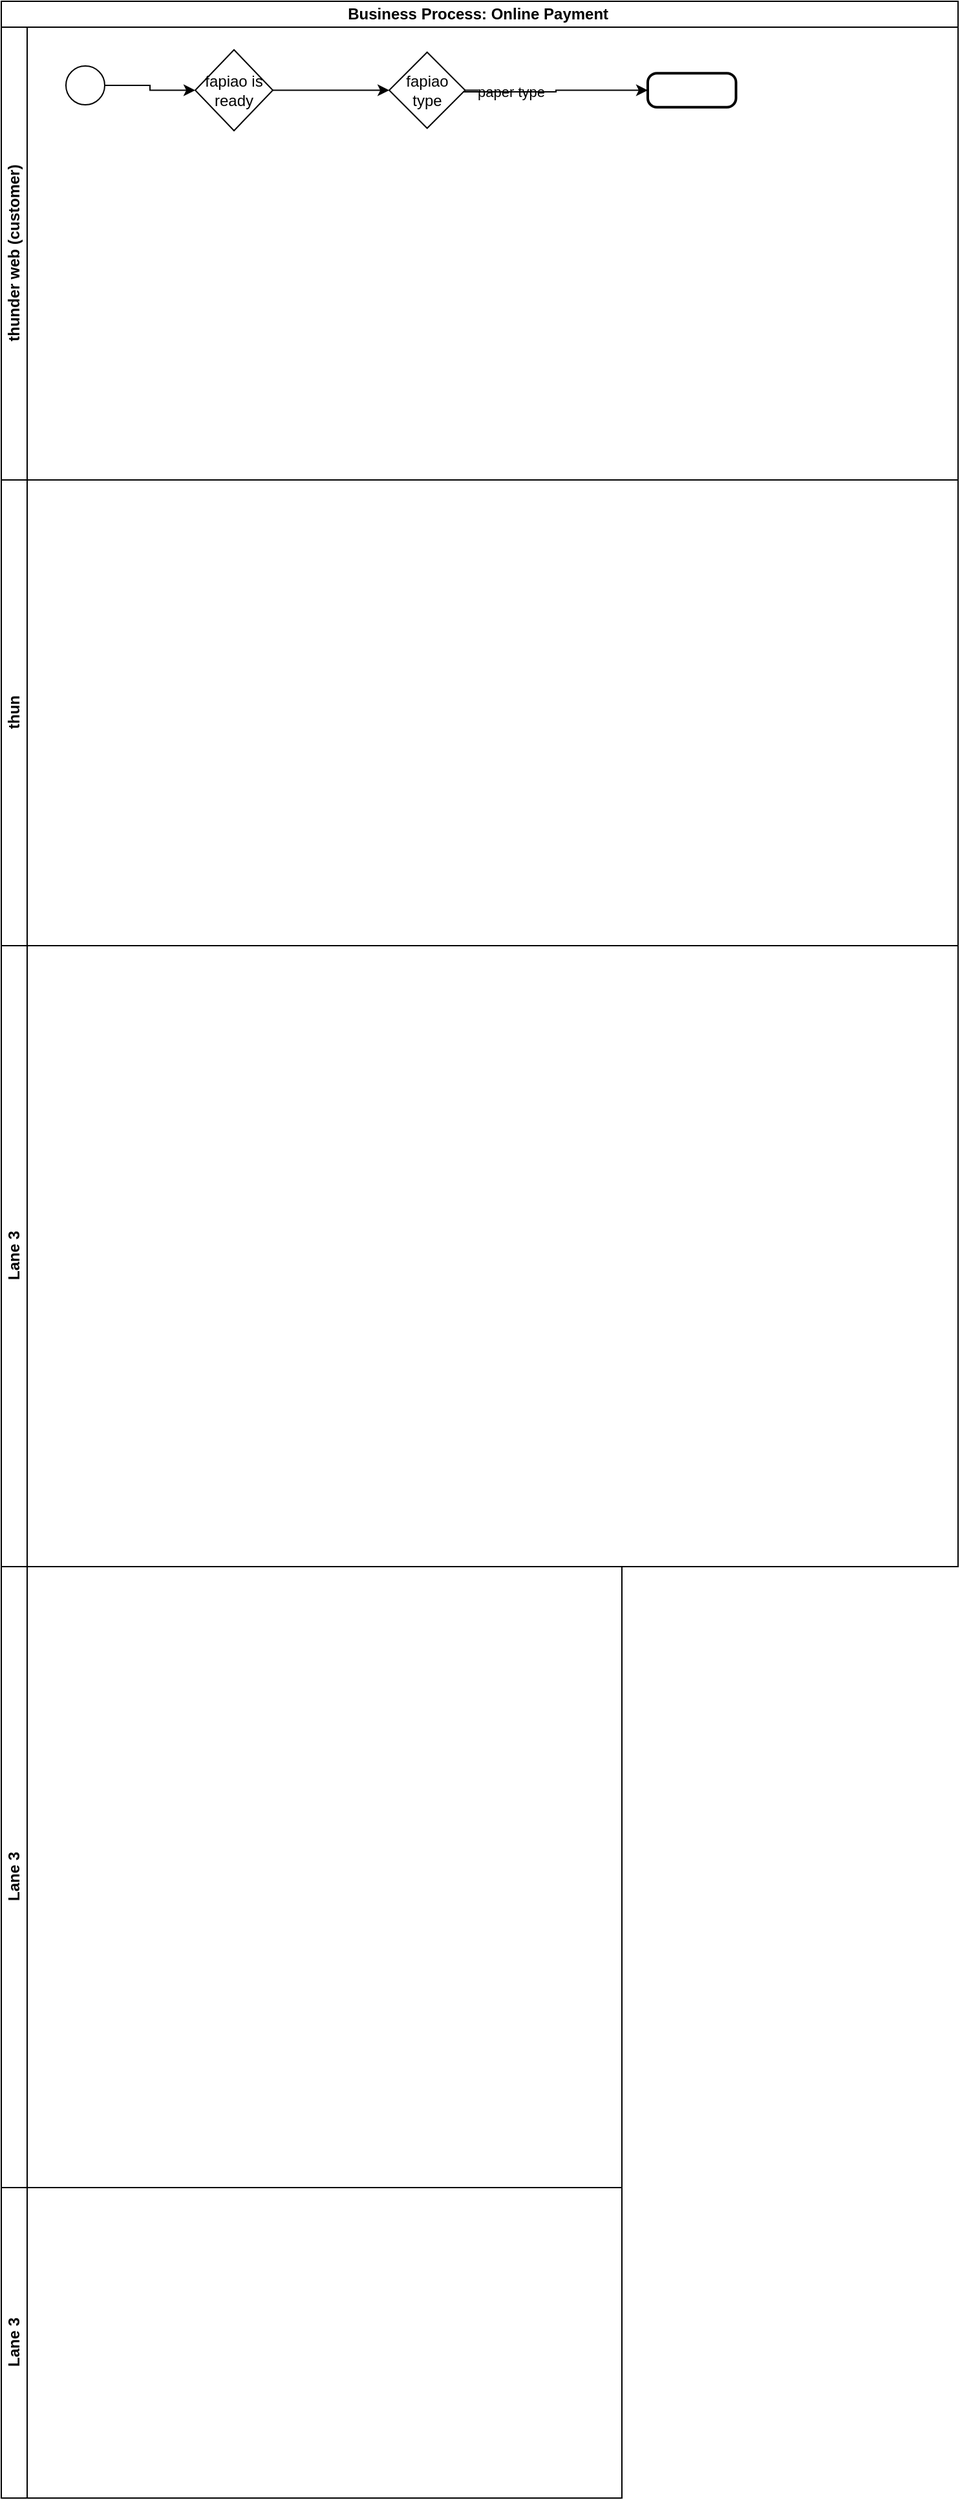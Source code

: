 <mxfile version="20.6.2" type="github">
  <diagram id="kgpKYQtTHZ0yAKxKKP6v" name="Page-1">
    <mxGraphModel dx="1182" dy="754" grid="1" gridSize="10" guides="1" tooltips="1" connect="1" arrows="1" fold="1" page="1" pageScale="1" pageWidth="10000" pageHeight="10000" math="0" shadow="0">
      <root>
        <mxCell id="0" />
        <mxCell id="1" parent="0" />
        <mxCell id="0HO_ofuyOMyAhvDu8aWt-1" value="Business Process: Online Payment&amp;nbsp;" style="swimlane;childLayout=stackLayout;resizeParent=1;resizeParentMax=0;horizontal=1;startSize=20;horizontalStack=0;html=1;" vertex="1" parent="1">
          <mxGeometry x="80" y="120" width="740" height="1210" as="geometry" />
        </mxCell>
        <mxCell id="0HO_ofuyOMyAhvDu8aWt-2" value="thunder web (customer)" style="swimlane;startSize=20;horizontal=0;html=1;" vertex="1" parent="0HO_ofuyOMyAhvDu8aWt-1">
          <mxGeometry y="20" width="740" height="350" as="geometry" />
        </mxCell>
        <mxCell id="0HO_ofuyOMyAhvDu8aWt-11" value="" style="edgeStyle=orthogonalEdgeStyle;rounded=0;orthogonalLoop=1;jettySize=auto;html=1;" edge="1" parent="0HO_ofuyOMyAhvDu8aWt-2" source="0HO_ofuyOMyAhvDu8aWt-9" target="0HO_ofuyOMyAhvDu8aWt-10">
          <mxGeometry relative="1" as="geometry" />
        </mxCell>
        <mxCell id="0HO_ofuyOMyAhvDu8aWt-9" value="" style="ellipse;" vertex="1" parent="0HO_ofuyOMyAhvDu8aWt-2">
          <mxGeometry x="50" y="30" width="30" height="30" as="geometry" />
        </mxCell>
        <mxCell id="0HO_ofuyOMyAhvDu8aWt-14" value="" style="edgeStyle=orthogonalEdgeStyle;rounded=0;orthogonalLoop=1;jettySize=auto;html=1;" edge="1" parent="0HO_ofuyOMyAhvDu8aWt-2" source="0HO_ofuyOMyAhvDu8aWt-10" target="0HO_ofuyOMyAhvDu8aWt-13">
          <mxGeometry relative="1" as="geometry" />
        </mxCell>
        <mxCell id="0HO_ofuyOMyAhvDu8aWt-10" value="fapiao is ready" style="rhombus;whiteSpace=wrap;html=1;" vertex="1" parent="0HO_ofuyOMyAhvDu8aWt-2">
          <mxGeometry x="150" y="17.5" width="60" height="62.5" as="geometry" />
        </mxCell>
        <mxCell id="0HO_ofuyOMyAhvDu8aWt-16" value="" style="edgeStyle=orthogonalEdgeStyle;rounded=0;orthogonalLoop=1;jettySize=auto;html=1;" edge="1" parent="0HO_ofuyOMyAhvDu8aWt-2" source="0HO_ofuyOMyAhvDu8aWt-13">
          <mxGeometry relative="1" as="geometry">
            <mxPoint x="408.125" y="48.755" as="targetPoint" />
          </mxGeometry>
        </mxCell>
        <mxCell id="0HO_ofuyOMyAhvDu8aWt-17" value="paper type" style="edgeLabel;html=1;align=center;verticalAlign=middle;resizable=0;points=[];" vertex="1" connectable="0" parent="0HO_ofuyOMyAhvDu8aWt-16">
          <mxGeometry x="0.414" y="-1" relative="1" as="geometry">
            <mxPoint as="offset" />
          </mxGeometry>
        </mxCell>
        <mxCell id="0HO_ofuyOMyAhvDu8aWt-19" style="edgeStyle=orthogonalEdgeStyle;rounded=0;orthogonalLoop=1;jettySize=auto;html=1;entryX=0;entryY=0.5;entryDx=0;entryDy=0;" edge="1" parent="0HO_ofuyOMyAhvDu8aWt-2" source="0HO_ofuyOMyAhvDu8aWt-13" target="0HO_ofuyOMyAhvDu8aWt-18">
          <mxGeometry relative="1" as="geometry">
            <Array as="points">
              <mxPoint x="429" y="50" />
              <mxPoint x="429" y="49" />
            </Array>
          </mxGeometry>
        </mxCell>
        <mxCell id="0HO_ofuyOMyAhvDu8aWt-13" value="fapiao type" style="rhombus;whiteSpace=wrap;html=1;" vertex="1" parent="0HO_ofuyOMyAhvDu8aWt-2">
          <mxGeometry x="300" y="19.38" width="58.75" height="58.75" as="geometry" />
        </mxCell>
        <mxCell id="0HO_ofuyOMyAhvDu8aWt-18" value="" style="rounded=1;whiteSpace=wrap;html=1;absoluteArcSize=1;arcSize=14;strokeWidth=2;" vertex="1" parent="0HO_ofuyOMyAhvDu8aWt-2">
          <mxGeometry x="500" y="35.63" width="68.25" height="26.25" as="geometry" />
        </mxCell>
        <mxCell id="0HO_ofuyOMyAhvDu8aWt-3" value="thun" style="swimlane;startSize=20;horizontal=0;html=1;" vertex="1" parent="0HO_ofuyOMyAhvDu8aWt-1">
          <mxGeometry y="370" width="740" height="360" as="geometry" />
        </mxCell>
        <mxCell id="0HO_ofuyOMyAhvDu8aWt-4" value="Lane 3" style="swimlane;startSize=20;horizontal=0;html=1;" vertex="1" parent="0HO_ofuyOMyAhvDu8aWt-1">
          <mxGeometry y="730" width="740" height="480" as="geometry" />
        </mxCell>
        <mxCell id="0HO_ofuyOMyAhvDu8aWt-7" value="Lane 3" style="swimlane;startSize=20;horizontal=0;html=1;" vertex="1" parent="1">
          <mxGeometry x="80" y="1330" width="480" height="480" as="geometry" />
        </mxCell>
        <mxCell id="0HO_ofuyOMyAhvDu8aWt-8" value="Lane 3" style="swimlane;startSize=20;horizontal=0;html=1;" vertex="1" parent="1">
          <mxGeometry x="80" y="1810" width="480" height="240" as="geometry" />
        </mxCell>
      </root>
    </mxGraphModel>
  </diagram>
</mxfile>
